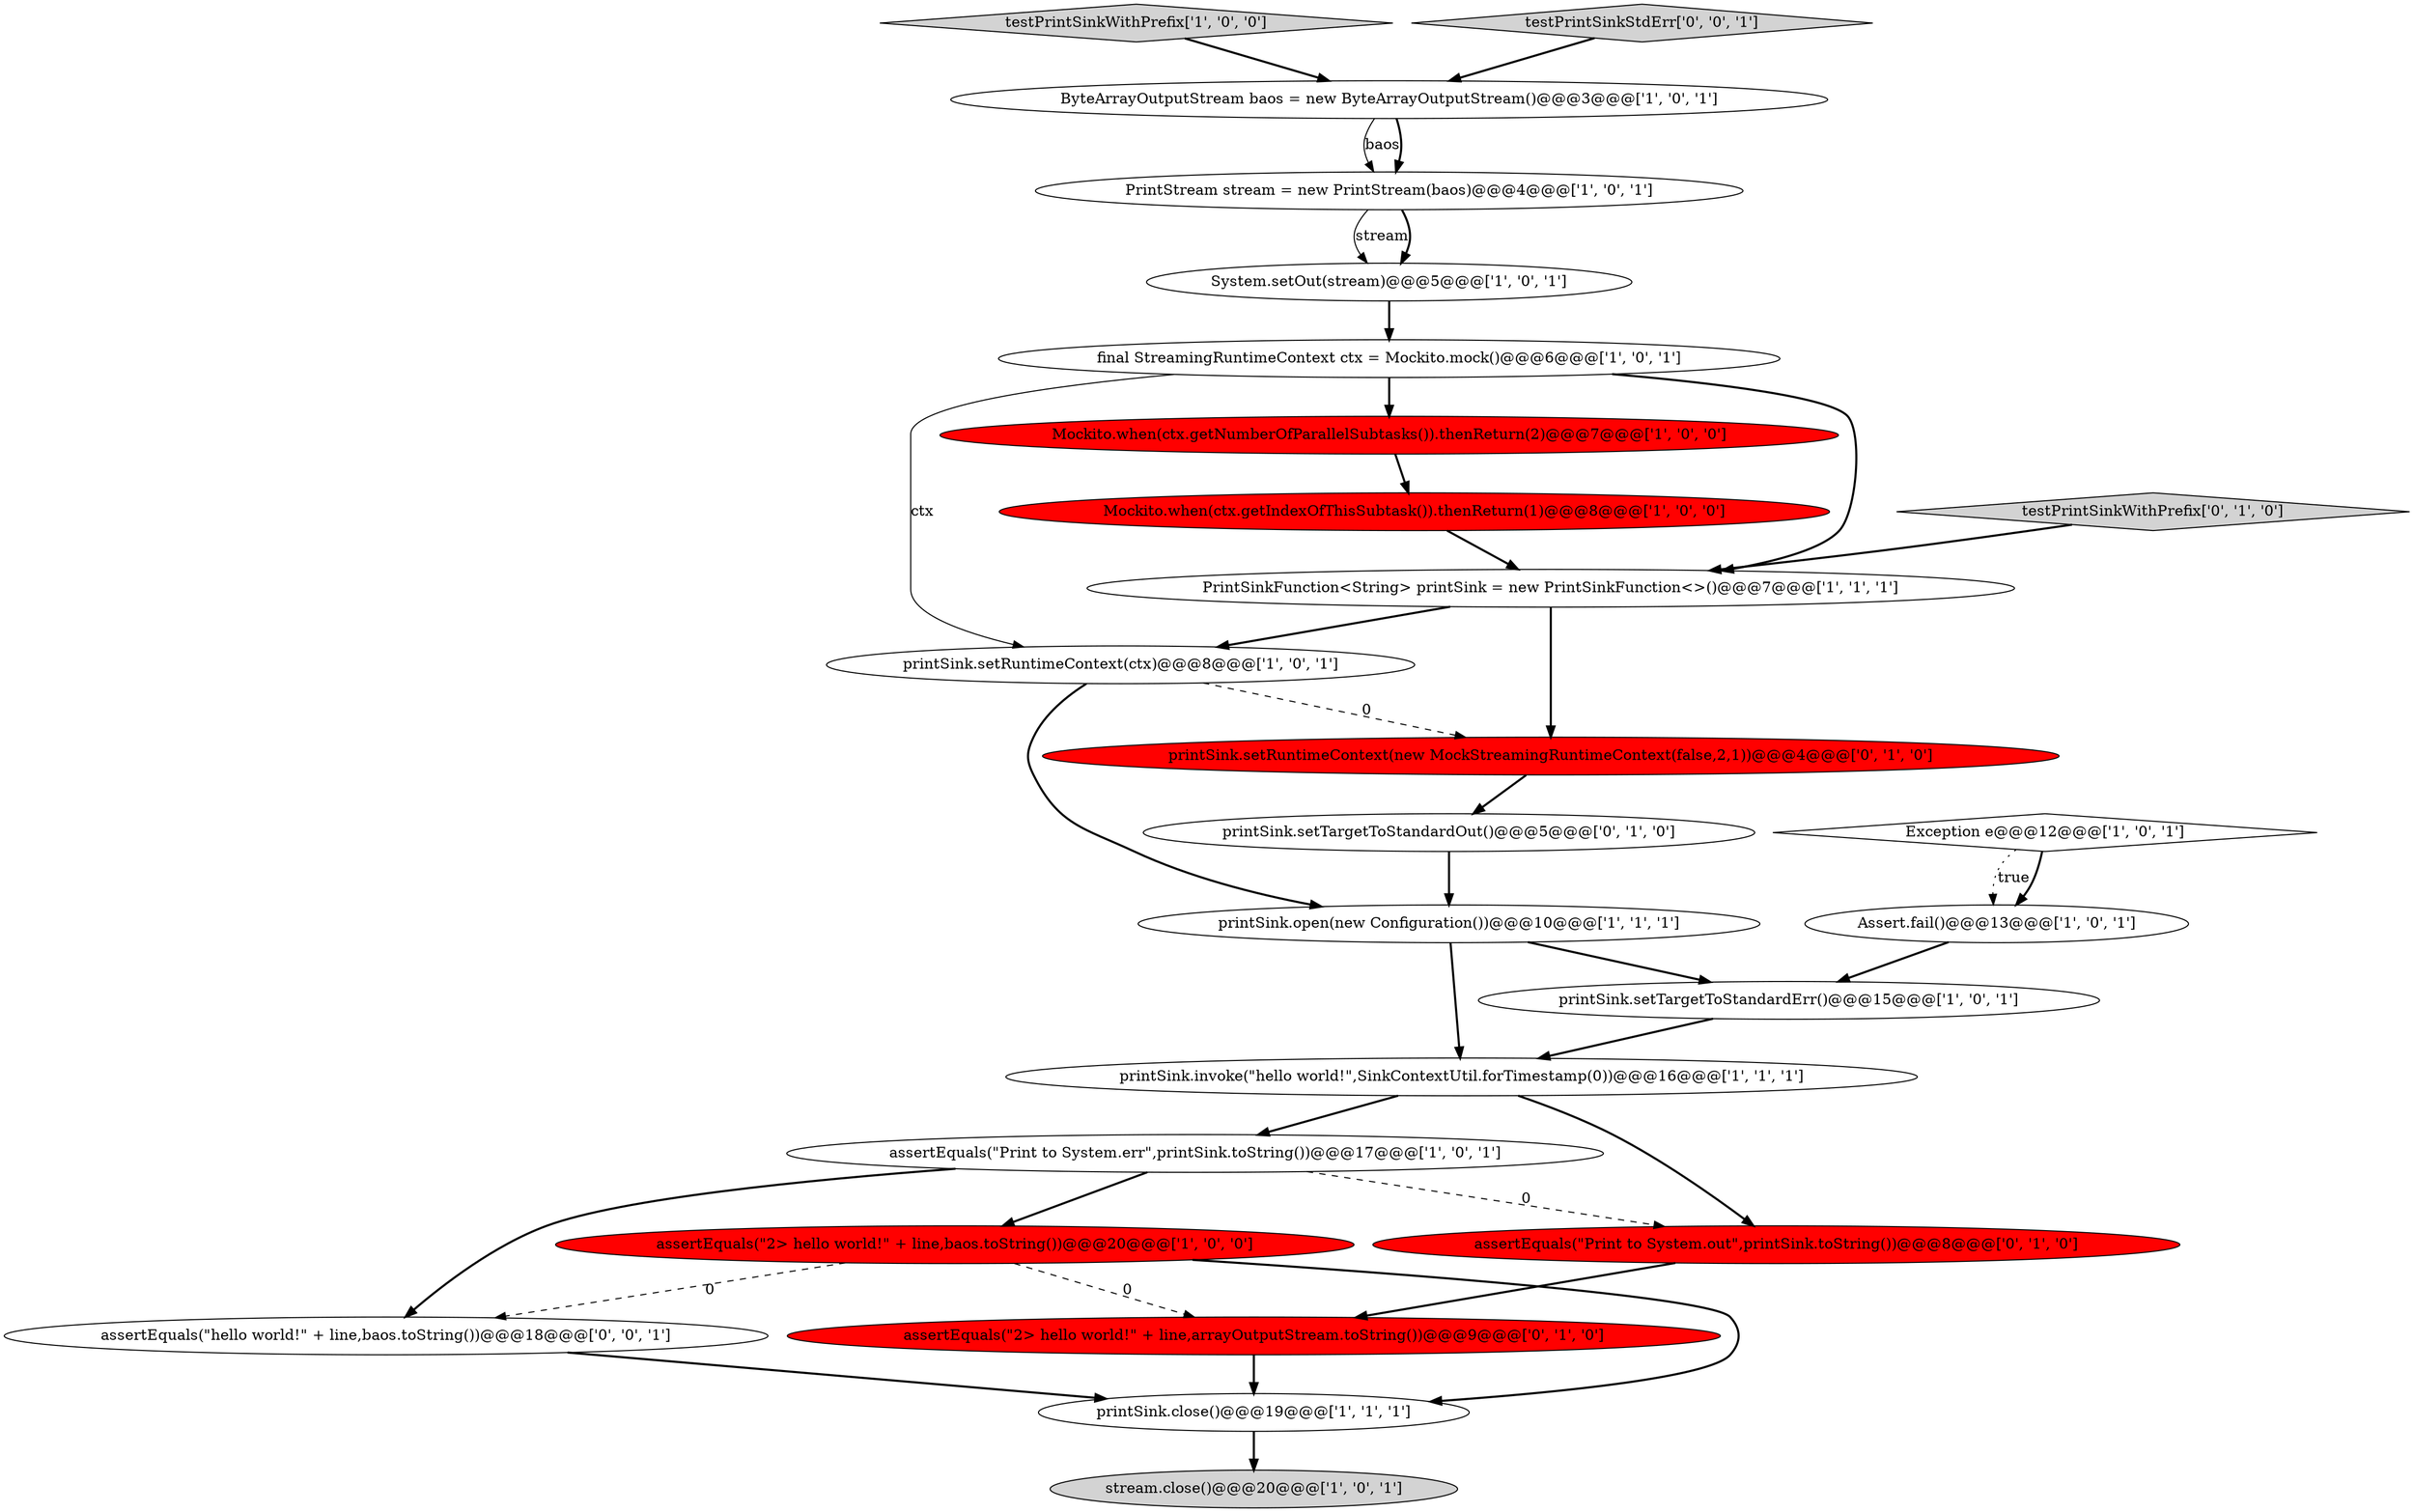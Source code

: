 digraph {
8 [style = filled, label = "printSink.setRuntimeContext(ctx)@@@8@@@['1', '0', '1']", fillcolor = white, shape = ellipse image = "AAA0AAABBB1BBB"];
22 [style = filled, label = "printSink.setTargetToStandardOut()@@@5@@@['0', '1', '0']", fillcolor = white, shape = ellipse image = "AAA0AAABBB2BBB"];
5 [style = filled, label = "Mockito.when(ctx.getIndexOfThisSubtask()).thenReturn(1)@@@8@@@['1', '0', '0']", fillcolor = red, shape = ellipse image = "AAA1AAABBB1BBB"];
19 [style = filled, label = "assertEquals(\"Print to System.out\",printSink.toString())@@@8@@@['0', '1', '0']", fillcolor = red, shape = ellipse image = "AAA1AAABBB2BBB"];
3 [style = filled, label = "printSink.invoke(\"hello world!\",SinkContextUtil.forTimestamp(0))@@@16@@@['1', '1', '1']", fillcolor = white, shape = ellipse image = "AAA0AAABBB1BBB"];
11 [style = filled, label = "final StreamingRuntimeContext ctx = Mockito.mock()@@@6@@@['1', '0', '1']", fillcolor = white, shape = ellipse image = "AAA0AAABBB1BBB"];
18 [style = filled, label = "printSink.setRuntimeContext(new MockStreamingRuntimeContext(false,2,1))@@@4@@@['0', '1', '0']", fillcolor = red, shape = ellipse image = "AAA1AAABBB2BBB"];
23 [style = filled, label = "assertEquals(\"hello world!\" + line,baos.toString())@@@18@@@['0', '0', '1']", fillcolor = white, shape = ellipse image = "AAA0AAABBB3BBB"];
2 [style = filled, label = "assertEquals(\"2> hello world!\" + line,baos.toString())@@@20@@@['1', '0', '0']", fillcolor = red, shape = ellipse image = "AAA1AAABBB1BBB"];
1 [style = filled, label = "System.setOut(stream)@@@5@@@['1', '0', '1']", fillcolor = white, shape = ellipse image = "AAA0AAABBB1BBB"];
12 [style = filled, label = "Assert.fail()@@@13@@@['1', '0', '1']", fillcolor = white, shape = ellipse image = "AAA0AAABBB1BBB"];
9 [style = filled, label = "PrintStream stream = new PrintStream(baos)@@@4@@@['1', '0', '1']", fillcolor = white, shape = ellipse image = "AAA0AAABBB1BBB"];
16 [style = filled, label = "ByteArrayOutputStream baos = new ByteArrayOutputStream()@@@3@@@['1', '0', '1']", fillcolor = white, shape = ellipse image = "AAA0AAABBB1BBB"];
6 [style = filled, label = "stream.close()@@@20@@@['1', '0', '1']", fillcolor = lightgray, shape = ellipse image = "AAA0AAABBB1BBB"];
10 [style = filled, label = "printSink.open(new Configuration())@@@10@@@['1', '1', '1']", fillcolor = white, shape = ellipse image = "AAA0AAABBB1BBB"];
17 [style = filled, label = "testPrintSinkWithPrefix['1', '0', '0']", fillcolor = lightgray, shape = diamond image = "AAA0AAABBB1BBB"];
20 [style = filled, label = "assertEquals(\"2> hello world!\" + line,arrayOutputStream.toString())@@@9@@@['0', '1', '0']", fillcolor = red, shape = ellipse image = "AAA1AAABBB2BBB"];
14 [style = filled, label = "Exception e@@@12@@@['1', '0', '1']", fillcolor = white, shape = diamond image = "AAA0AAABBB1BBB"];
15 [style = filled, label = "Mockito.when(ctx.getNumberOfParallelSubtasks()).thenReturn(2)@@@7@@@['1', '0', '0']", fillcolor = red, shape = ellipse image = "AAA1AAABBB1BBB"];
7 [style = filled, label = "printSink.close()@@@19@@@['1', '1', '1']", fillcolor = white, shape = ellipse image = "AAA0AAABBB1BBB"];
24 [style = filled, label = "testPrintSinkStdErr['0', '0', '1']", fillcolor = lightgray, shape = diamond image = "AAA0AAABBB3BBB"];
0 [style = filled, label = "printSink.setTargetToStandardErr()@@@15@@@['1', '0', '1']", fillcolor = white, shape = ellipse image = "AAA0AAABBB1BBB"];
4 [style = filled, label = "assertEquals(\"Print to System.err\",printSink.toString())@@@17@@@['1', '0', '1']", fillcolor = white, shape = ellipse image = "AAA0AAABBB1BBB"];
13 [style = filled, label = "PrintSinkFunction<String> printSink = new PrintSinkFunction<>()@@@7@@@['1', '1', '1']", fillcolor = white, shape = ellipse image = "AAA0AAABBB1BBB"];
21 [style = filled, label = "testPrintSinkWithPrefix['0', '1', '0']", fillcolor = lightgray, shape = diamond image = "AAA0AAABBB2BBB"];
2->23 [style = dashed, label="0"];
0->3 [style = bold, label=""];
8->10 [style = bold, label=""];
2->20 [style = dashed, label="0"];
14->12 [style = dotted, label="true"];
16->9 [style = solid, label="baos"];
19->20 [style = bold, label=""];
10->3 [style = bold, label=""];
11->8 [style = solid, label="ctx"];
4->2 [style = bold, label=""];
9->1 [style = solid, label="stream"];
12->0 [style = bold, label=""];
3->4 [style = bold, label=""];
15->5 [style = bold, label=""];
11->15 [style = bold, label=""];
1->11 [style = bold, label=""];
24->16 [style = bold, label=""];
18->22 [style = bold, label=""];
3->19 [style = bold, label=""];
5->13 [style = bold, label=""];
14->12 [style = bold, label=""];
10->0 [style = bold, label=""];
7->6 [style = bold, label=""];
11->13 [style = bold, label=""];
22->10 [style = bold, label=""];
4->19 [style = dashed, label="0"];
8->18 [style = dashed, label="0"];
23->7 [style = bold, label=""];
2->7 [style = bold, label=""];
13->8 [style = bold, label=""];
9->1 [style = bold, label=""];
20->7 [style = bold, label=""];
16->9 [style = bold, label=""];
4->23 [style = bold, label=""];
17->16 [style = bold, label=""];
13->18 [style = bold, label=""];
21->13 [style = bold, label=""];
}
